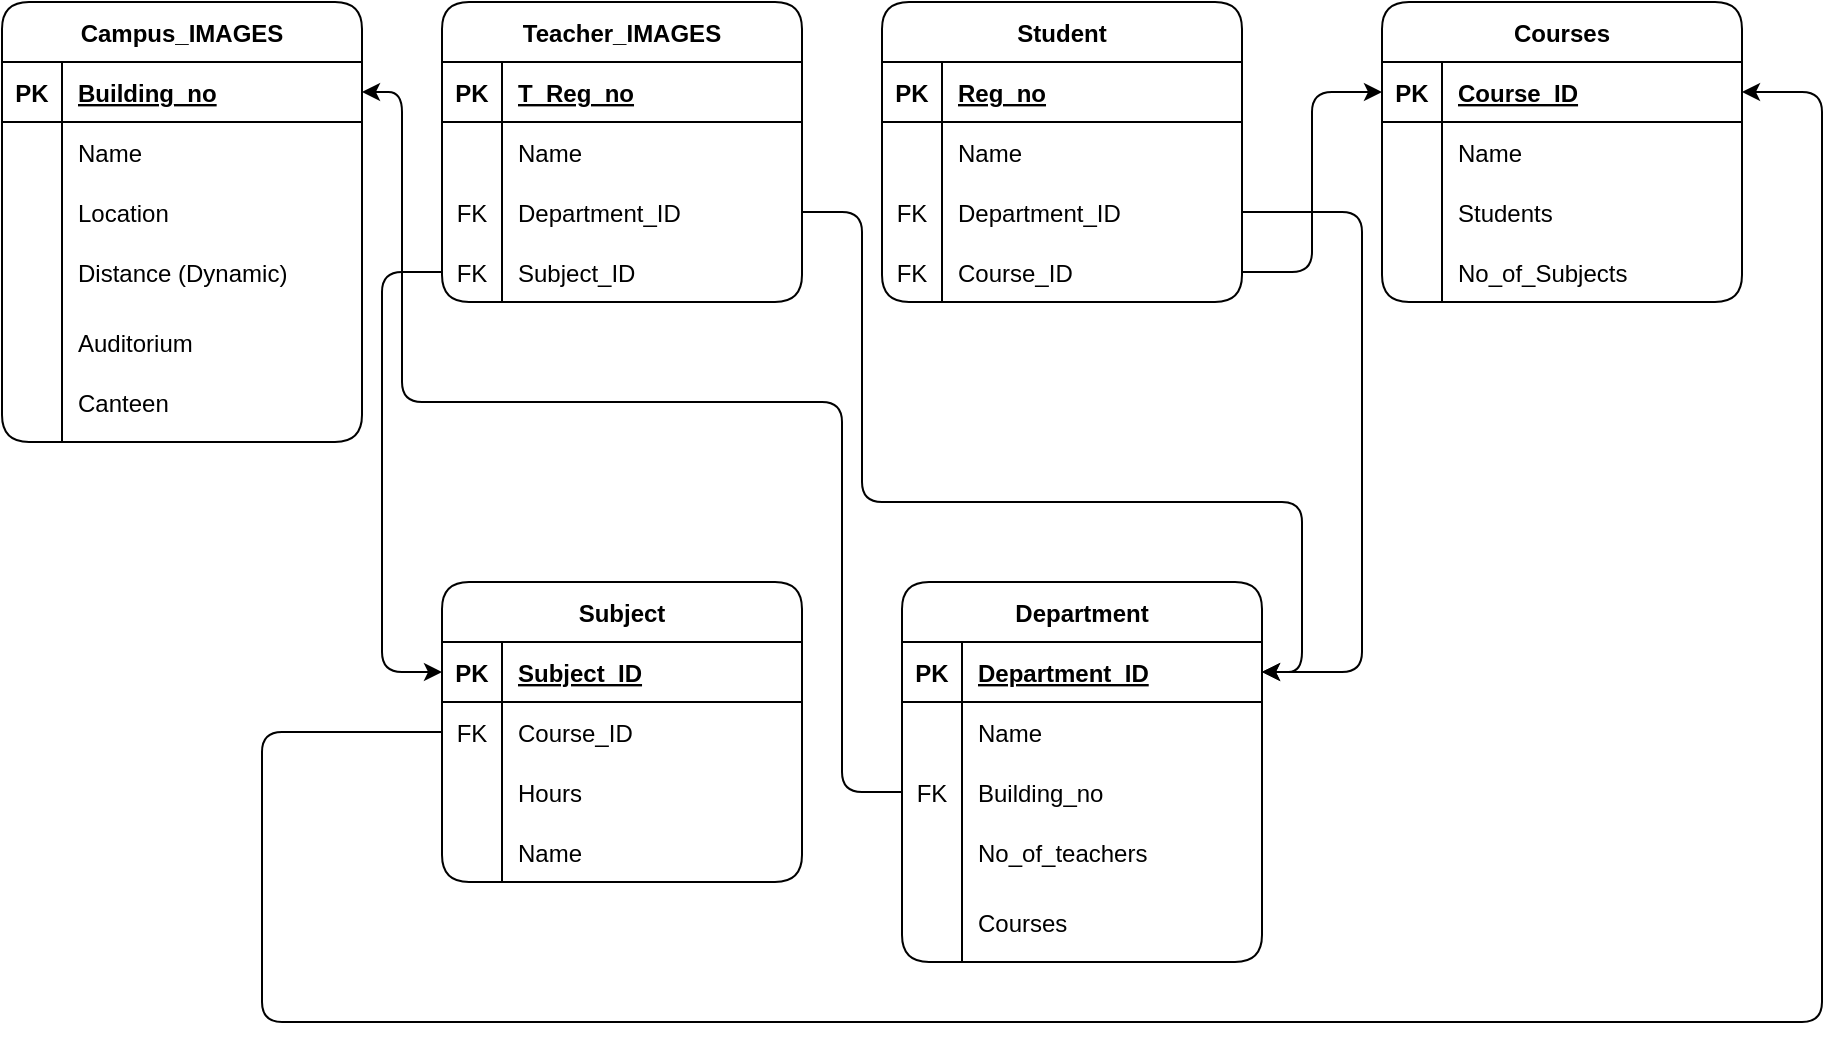 <mxfile version="20.5.1" type="device"><diagram id="btnAkIeC4mOUEO0f0Gwb" name="Page-1"><mxGraphModel dx="1632" dy="379" grid="1" gridSize="10" guides="1" tooltips="1" connect="1" arrows="1" fold="1" page="1" pageScale="1" pageWidth="850" pageHeight="1100" math="0" shadow="0"><root><mxCell id="0"/><mxCell id="1" parent="0"/><mxCell id="nYxu-AlwzIUqRoUJfUhp-1" value="Campus_IMAGES" style="shape=table;startSize=30;container=1;collapsible=1;childLayout=tableLayout;fixedRows=1;rowLines=0;fontStyle=1;align=center;resizeLast=1;rounded=1;" parent="1" vertex="1"><mxGeometry x="-810" y="30" width="180" height="220" as="geometry"><mxRectangle x="-810" y="30" width="80" height="30" as="alternateBounds"/></mxGeometry></mxCell><mxCell id="nYxu-AlwzIUqRoUJfUhp-2" value="" style="shape=tableRow;horizontal=0;startSize=0;swimlaneHead=0;swimlaneBody=0;fillColor=none;collapsible=0;dropTarget=0;points=[[0,0.5],[1,0.5]];portConstraint=eastwest;top=0;left=0;right=0;bottom=1;rounded=1;" parent="nYxu-AlwzIUqRoUJfUhp-1" vertex="1"><mxGeometry y="30" width="180" height="30" as="geometry"/></mxCell><mxCell id="nYxu-AlwzIUqRoUJfUhp-3" value="PK" style="shape=partialRectangle;connectable=0;fillColor=none;top=0;left=0;bottom=0;right=0;fontStyle=1;overflow=hidden;rounded=1;" parent="nYxu-AlwzIUqRoUJfUhp-2" vertex="1"><mxGeometry width="30" height="30" as="geometry"><mxRectangle width="30" height="30" as="alternateBounds"/></mxGeometry></mxCell><mxCell id="nYxu-AlwzIUqRoUJfUhp-4" value="Building_no" style="shape=partialRectangle;connectable=0;fillColor=none;top=0;left=0;bottom=0;right=0;align=left;spacingLeft=6;fontStyle=5;overflow=hidden;rounded=1;" parent="nYxu-AlwzIUqRoUJfUhp-2" vertex="1"><mxGeometry x="30" width="150" height="30" as="geometry"><mxRectangle width="150" height="30" as="alternateBounds"/></mxGeometry></mxCell><mxCell id="nYxu-AlwzIUqRoUJfUhp-5" value="" style="shape=tableRow;horizontal=0;startSize=0;swimlaneHead=0;swimlaneBody=0;fillColor=none;collapsible=0;dropTarget=0;points=[[0,0.5],[1,0.5]];portConstraint=eastwest;top=0;left=0;right=0;bottom=0;rounded=1;" parent="nYxu-AlwzIUqRoUJfUhp-1" vertex="1"><mxGeometry y="60" width="180" height="30" as="geometry"/></mxCell><mxCell id="nYxu-AlwzIUqRoUJfUhp-6" value="" style="shape=partialRectangle;connectable=0;fillColor=none;top=0;left=0;bottom=0;right=0;editable=1;overflow=hidden;rounded=1;" parent="nYxu-AlwzIUqRoUJfUhp-5" vertex="1"><mxGeometry width="30" height="30" as="geometry"><mxRectangle width="30" height="30" as="alternateBounds"/></mxGeometry></mxCell><mxCell id="nYxu-AlwzIUqRoUJfUhp-7" value="Name" style="shape=partialRectangle;connectable=0;fillColor=none;top=0;left=0;bottom=0;right=0;align=left;spacingLeft=6;overflow=hidden;rounded=1;" parent="nYxu-AlwzIUqRoUJfUhp-5" vertex="1"><mxGeometry x="30" width="150" height="30" as="geometry"><mxRectangle width="150" height="30" as="alternateBounds"/></mxGeometry></mxCell><mxCell id="nYxu-AlwzIUqRoUJfUhp-8" value="" style="shape=tableRow;horizontal=0;startSize=0;swimlaneHead=0;swimlaneBody=0;fillColor=none;collapsible=0;dropTarget=0;points=[[0,0.5],[1,0.5]];portConstraint=eastwest;top=0;left=0;right=0;bottom=0;rounded=1;" parent="nYxu-AlwzIUqRoUJfUhp-1" vertex="1"><mxGeometry y="90" width="180" height="30" as="geometry"/></mxCell><mxCell id="nYxu-AlwzIUqRoUJfUhp-9" value="" style="shape=partialRectangle;connectable=0;fillColor=none;top=0;left=0;bottom=0;right=0;editable=1;overflow=hidden;rounded=1;" parent="nYxu-AlwzIUqRoUJfUhp-8" vertex="1"><mxGeometry width="30" height="30" as="geometry"><mxRectangle width="30" height="30" as="alternateBounds"/></mxGeometry></mxCell><mxCell id="nYxu-AlwzIUqRoUJfUhp-10" value="Location" style="shape=partialRectangle;connectable=0;fillColor=none;top=0;left=0;bottom=0;right=0;align=left;spacingLeft=6;overflow=hidden;rounded=1;" parent="nYxu-AlwzIUqRoUJfUhp-8" vertex="1"><mxGeometry x="30" width="150" height="30" as="geometry"><mxRectangle width="150" height="30" as="alternateBounds"/></mxGeometry></mxCell><mxCell id="nYxu-AlwzIUqRoUJfUhp-11" value="" style="shape=tableRow;horizontal=0;startSize=0;swimlaneHead=0;swimlaneBody=0;fillColor=none;collapsible=0;dropTarget=0;points=[[0,0.5],[1,0.5]];portConstraint=eastwest;top=0;left=0;right=0;bottom=0;rounded=1;" parent="nYxu-AlwzIUqRoUJfUhp-1" vertex="1"><mxGeometry y="120" width="180" height="30" as="geometry"/></mxCell><mxCell id="nYxu-AlwzIUqRoUJfUhp-12" value="" style="shape=partialRectangle;connectable=0;fillColor=none;top=0;left=0;bottom=0;right=0;editable=1;overflow=hidden;rounded=1;" parent="nYxu-AlwzIUqRoUJfUhp-11" vertex="1"><mxGeometry width="30" height="30" as="geometry"><mxRectangle width="30" height="30" as="alternateBounds"/></mxGeometry></mxCell><mxCell id="nYxu-AlwzIUqRoUJfUhp-13" value="Distance (Dynamic)" style="shape=partialRectangle;connectable=0;fillColor=none;top=0;left=0;bottom=0;right=0;align=left;spacingLeft=6;overflow=hidden;rounded=1;" parent="nYxu-AlwzIUqRoUJfUhp-11" vertex="1"><mxGeometry x="30" width="150" height="30" as="geometry"><mxRectangle width="150" height="30" as="alternateBounds"/></mxGeometry></mxCell><mxCell id="nYxu-AlwzIUqRoUJfUhp-14" value="Teacher_IMAGES" style="shape=table;startSize=30;container=1;collapsible=1;childLayout=tableLayout;fixedRows=1;rowLines=0;fontStyle=1;align=center;resizeLast=1;rounded=1;" parent="1" vertex="1"><mxGeometry x="-590" y="30" width="180" height="150" as="geometry"/></mxCell><mxCell id="nYxu-AlwzIUqRoUJfUhp-15" value="" style="shape=tableRow;horizontal=0;startSize=0;swimlaneHead=0;swimlaneBody=0;fillColor=none;collapsible=0;dropTarget=0;points=[[0,0.5],[1,0.5]];portConstraint=eastwest;top=0;left=0;right=0;bottom=1;rounded=1;" parent="nYxu-AlwzIUqRoUJfUhp-14" vertex="1"><mxGeometry y="30" width="180" height="30" as="geometry"/></mxCell><mxCell id="nYxu-AlwzIUqRoUJfUhp-16" value="PK" style="shape=partialRectangle;connectable=0;fillColor=none;top=0;left=0;bottom=0;right=0;fontStyle=1;overflow=hidden;rounded=1;" parent="nYxu-AlwzIUqRoUJfUhp-15" vertex="1"><mxGeometry width="30" height="30" as="geometry"><mxRectangle width="30" height="30" as="alternateBounds"/></mxGeometry></mxCell><mxCell id="nYxu-AlwzIUqRoUJfUhp-17" value="T_Reg_no" style="shape=partialRectangle;connectable=0;fillColor=none;top=0;left=0;bottom=0;right=0;align=left;spacingLeft=6;fontStyle=5;overflow=hidden;rounded=1;" parent="nYxu-AlwzIUqRoUJfUhp-15" vertex="1"><mxGeometry x="30" width="150" height="30" as="geometry"><mxRectangle width="150" height="30" as="alternateBounds"/></mxGeometry></mxCell><mxCell id="nYxu-AlwzIUqRoUJfUhp-18" value="" style="shape=tableRow;horizontal=0;startSize=0;swimlaneHead=0;swimlaneBody=0;fillColor=none;collapsible=0;dropTarget=0;points=[[0,0.5],[1,0.5]];portConstraint=eastwest;top=0;left=0;right=0;bottom=0;rounded=1;" parent="nYxu-AlwzIUqRoUJfUhp-14" vertex="1"><mxGeometry y="60" width="180" height="30" as="geometry"/></mxCell><mxCell id="nYxu-AlwzIUqRoUJfUhp-19" value="" style="shape=partialRectangle;connectable=0;fillColor=none;top=0;left=0;bottom=0;right=0;editable=1;overflow=hidden;rounded=1;" parent="nYxu-AlwzIUqRoUJfUhp-18" vertex="1"><mxGeometry width="30" height="30" as="geometry"><mxRectangle width="30" height="30" as="alternateBounds"/></mxGeometry></mxCell><mxCell id="nYxu-AlwzIUqRoUJfUhp-20" value="Name" style="shape=partialRectangle;connectable=0;fillColor=none;top=0;left=0;bottom=0;right=0;align=left;spacingLeft=6;overflow=hidden;rounded=1;" parent="nYxu-AlwzIUqRoUJfUhp-18" vertex="1"><mxGeometry x="30" width="150" height="30" as="geometry"><mxRectangle width="150" height="30" as="alternateBounds"/></mxGeometry></mxCell><mxCell id="nYxu-AlwzIUqRoUJfUhp-21" value="" style="shape=tableRow;horizontal=0;startSize=0;swimlaneHead=0;swimlaneBody=0;fillColor=none;collapsible=0;dropTarget=0;points=[[0,0.5],[1,0.5]];portConstraint=eastwest;top=0;left=0;right=0;bottom=0;rounded=1;" parent="nYxu-AlwzIUqRoUJfUhp-14" vertex="1"><mxGeometry y="90" width="180" height="30" as="geometry"/></mxCell><mxCell id="nYxu-AlwzIUqRoUJfUhp-22" value="FK" style="shape=partialRectangle;connectable=0;fillColor=none;top=0;left=0;bottom=0;right=0;editable=1;overflow=hidden;rounded=1;" parent="nYxu-AlwzIUqRoUJfUhp-21" vertex="1"><mxGeometry width="30" height="30" as="geometry"><mxRectangle width="30" height="30" as="alternateBounds"/></mxGeometry></mxCell><mxCell id="nYxu-AlwzIUqRoUJfUhp-23" value="Department_ID" style="shape=partialRectangle;connectable=0;fillColor=none;top=0;left=0;bottom=0;right=0;align=left;spacingLeft=6;overflow=hidden;rounded=1;" parent="nYxu-AlwzIUqRoUJfUhp-21" vertex="1"><mxGeometry x="30" width="150" height="30" as="geometry"><mxRectangle width="150" height="30" as="alternateBounds"/></mxGeometry></mxCell><mxCell id="nYxu-AlwzIUqRoUJfUhp-24" value="" style="shape=tableRow;horizontal=0;startSize=0;swimlaneHead=0;swimlaneBody=0;fillColor=none;collapsible=0;dropTarget=0;points=[[0,0.5],[1,0.5]];portConstraint=eastwest;top=0;left=0;right=0;bottom=0;rounded=1;" parent="nYxu-AlwzIUqRoUJfUhp-14" vertex="1"><mxGeometry y="120" width="180" height="30" as="geometry"/></mxCell><mxCell id="nYxu-AlwzIUqRoUJfUhp-25" value="FK" style="shape=partialRectangle;connectable=0;fillColor=none;top=0;left=0;bottom=0;right=0;editable=1;overflow=hidden;rounded=1;" parent="nYxu-AlwzIUqRoUJfUhp-24" vertex="1"><mxGeometry width="30" height="30" as="geometry"><mxRectangle width="30" height="30" as="alternateBounds"/></mxGeometry></mxCell><mxCell id="nYxu-AlwzIUqRoUJfUhp-26" value="Subject_ID" style="shape=partialRectangle;connectable=0;fillColor=none;top=0;left=0;bottom=0;right=0;align=left;spacingLeft=6;overflow=hidden;rounded=1;" parent="nYxu-AlwzIUqRoUJfUhp-24" vertex="1"><mxGeometry x="30" width="150" height="30" as="geometry"><mxRectangle width="150" height="30" as="alternateBounds"/></mxGeometry></mxCell><mxCell id="nYxu-AlwzIUqRoUJfUhp-27" value="Student" style="shape=table;startSize=30;container=1;collapsible=1;childLayout=tableLayout;fixedRows=1;rowLines=0;fontStyle=1;align=center;resizeLast=1;rounded=1;" parent="1" vertex="1"><mxGeometry x="-370" y="30" width="180" height="150" as="geometry"/></mxCell><mxCell id="nYxu-AlwzIUqRoUJfUhp-28" value="" style="shape=tableRow;horizontal=0;startSize=0;swimlaneHead=0;swimlaneBody=0;fillColor=none;collapsible=0;dropTarget=0;points=[[0,0.5],[1,0.5]];portConstraint=eastwest;top=0;left=0;right=0;bottom=1;rounded=1;" parent="nYxu-AlwzIUqRoUJfUhp-27" vertex="1"><mxGeometry y="30" width="180" height="30" as="geometry"/></mxCell><mxCell id="nYxu-AlwzIUqRoUJfUhp-29" value="PK" style="shape=partialRectangle;connectable=0;fillColor=none;top=0;left=0;bottom=0;right=0;fontStyle=1;overflow=hidden;rounded=1;" parent="nYxu-AlwzIUqRoUJfUhp-28" vertex="1"><mxGeometry width="30" height="30" as="geometry"><mxRectangle width="30" height="30" as="alternateBounds"/></mxGeometry></mxCell><mxCell id="nYxu-AlwzIUqRoUJfUhp-30" value="Reg_no" style="shape=partialRectangle;connectable=0;fillColor=none;top=0;left=0;bottom=0;right=0;align=left;spacingLeft=6;fontStyle=5;overflow=hidden;rounded=1;" parent="nYxu-AlwzIUqRoUJfUhp-28" vertex="1"><mxGeometry x="30" width="150" height="30" as="geometry"><mxRectangle width="150" height="30" as="alternateBounds"/></mxGeometry></mxCell><mxCell id="nYxu-AlwzIUqRoUJfUhp-31" value="" style="shape=tableRow;horizontal=0;startSize=0;swimlaneHead=0;swimlaneBody=0;fillColor=none;collapsible=0;dropTarget=0;points=[[0,0.5],[1,0.5]];portConstraint=eastwest;top=0;left=0;right=0;bottom=0;rounded=1;" parent="nYxu-AlwzIUqRoUJfUhp-27" vertex="1"><mxGeometry y="60" width="180" height="30" as="geometry"/></mxCell><mxCell id="nYxu-AlwzIUqRoUJfUhp-32" value="" style="shape=partialRectangle;connectable=0;fillColor=none;top=0;left=0;bottom=0;right=0;editable=1;overflow=hidden;rounded=1;" parent="nYxu-AlwzIUqRoUJfUhp-31" vertex="1"><mxGeometry width="30" height="30" as="geometry"><mxRectangle width="30" height="30" as="alternateBounds"/></mxGeometry></mxCell><mxCell id="nYxu-AlwzIUqRoUJfUhp-33" value="Name" style="shape=partialRectangle;connectable=0;fillColor=none;top=0;left=0;bottom=0;right=0;align=left;spacingLeft=6;overflow=hidden;rounded=1;" parent="nYxu-AlwzIUqRoUJfUhp-31" vertex="1"><mxGeometry x="30" width="150" height="30" as="geometry"><mxRectangle width="150" height="30" as="alternateBounds"/></mxGeometry></mxCell><mxCell id="nYxu-AlwzIUqRoUJfUhp-34" value="" style="shape=tableRow;horizontal=0;startSize=0;swimlaneHead=0;swimlaneBody=0;fillColor=none;collapsible=0;dropTarget=0;points=[[0,0.5],[1,0.5]];portConstraint=eastwest;top=0;left=0;right=0;bottom=0;rounded=1;" parent="nYxu-AlwzIUqRoUJfUhp-27" vertex="1"><mxGeometry y="90" width="180" height="30" as="geometry"/></mxCell><mxCell id="nYxu-AlwzIUqRoUJfUhp-35" value="FK" style="shape=partialRectangle;connectable=0;fillColor=none;top=0;left=0;bottom=0;right=0;editable=1;overflow=hidden;rounded=1;" parent="nYxu-AlwzIUqRoUJfUhp-34" vertex="1"><mxGeometry width="30" height="30" as="geometry"><mxRectangle width="30" height="30" as="alternateBounds"/></mxGeometry></mxCell><mxCell id="nYxu-AlwzIUqRoUJfUhp-36" value="Department_ID" style="shape=partialRectangle;connectable=0;fillColor=none;top=0;left=0;bottom=0;right=0;align=left;spacingLeft=6;overflow=hidden;rounded=1;" parent="nYxu-AlwzIUqRoUJfUhp-34" vertex="1"><mxGeometry x="30" width="150" height="30" as="geometry"><mxRectangle width="150" height="30" as="alternateBounds"/></mxGeometry></mxCell><mxCell id="nYxu-AlwzIUqRoUJfUhp-37" value="" style="shape=tableRow;horizontal=0;startSize=0;swimlaneHead=0;swimlaneBody=0;fillColor=none;collapsible=0;dropTarget=0;points=[[0,0.5],[1,0.5]];portConstraint=eastwest;top=0;left=0;right=0;bottom=0;rounded=1;" parent="nYxu-AlwzIUqRoUJfUhp-27" vertex="1"><mxGeometry y="120" width="180" height="30" as="geometry"/></mxCell><mxCell id="nYxu-AlwzIUqRoUJfUhp-38" value="FK" style="shape=partialRectangle;connectable=0;fillColor=none;top=0;left=0;bottom=0;right=0;editable=1;overflow=hidden;rounded=1;" parent="nYxu-AlwzIUqRoUJfUhp-37" vertex="1"><mxGeometry width="30" height="30" as="geometry"><mxRectangle width="30" height="30" as="alternateBounds"/></mxGeometry></mxCell><mxCell id="nYxu-AlwzIUqRoUJfUhp-39" value="Course_ID" style="shape=partialRectangle;connectable=0;fillColor=none;top=0;left=0;bottom=0;right=0;align=left;spacingLeft=6;overflow=hidden;rounded=1;" parent="nYxu-AlwzIUqRoUJfUhp-37" vertex="1"><mxGeometry x="30" width="150" height="30" as="geometry"><mxRectangle width="150" height="30" as="alternateBounds"/></mxGeometry></mxCell><mxCell id="nYxu-AlwzIUqRoUJfUhp-40" value="Auditorium" style="shape=partialRectangle;connectable=0;fillColor=none;top=0;left=0;bottom=0;right=0;align=left;spacingLeft=6;overflow=hidden;rounded=1;" parent="1" vertex="1"><mxGeometry x="-780" y="180" width="150" height="40" as="geometry"><mxRectangle width="150" height="30" as="alternateBounds"/></mxGeometry></mxCell><mxCell id="nYxu-AlwzIUqRoUJfUhp-41" value="" style="line;strokeWidth=1;direction=south;html=1;rounded=1;" parent="1" vertex="1"><mxGeometry x="-790" y="180" width="20" height="40" as="geometry"/></mxCell><mxCell id="nYxu-AlwzIUqRoUJfUhp-42" value="Department" style="shape=table;startSize=30;container=1;collapsible=1;childLayout=tableLayout;fixedRows=1;rowLines=0;fontStyle=1;align=center;resizeLast=1;rounded=1;" parent="1" vertex="1"><mxGeometry x="-360" y="320" width="180" height="190" as="geometry"/></mxCell><mxCell id="nYxu-AlwzIUqRoUJfUhp-43" value="" style="shape=tableRow;horizontal=0;startSize=0;swimlaneHead=0;swimlaneBody=0;fillColor=none;collapsible=0;dropTarget=0;points=[[0,0.5],[1,0.5]];portConstraint=eastwest;top=0;left=0;right=0;bottom=1;rounded=1;" parent="nYxu-AlwzIUqRoUJfUhp-42" vertex="1"><mxGeometry y="30" width="180" height="30" as="geometry"/></mxCell><mxCell id="nYxu-AlwzIUqRoUJfUhp-44" value="PK" style="shape=partialRectangle;connectable=0;fillColor=none;top=0;left=0;bottom=0;right=0;fontStyle=1;overflow=hidden;rounded=1;" parent="nYxu-AlwzIUqRoUJfUhp-43" vertex="1"><mxGeometry width="30" height="30" as="geometry"><mxRectangle width="30" height="30" as="alternateBounds"/></mxGeometry></mxCell><mxCell id="nYxu-AlwzIUqRoUJfUhp-45" value="Department_ID" style="shape=partialRectangle;connectable=0;fillColor=none;top=0;left=0;bottom=0;right=0;align=left;spacingLeft=6;fontStyle=5;overflow=hidden;rounded=1;" parent="nYxu-AlwzIUqRoUJfUhp-43" vertex="1"><mxGeometry x="30" width="150" height="30" as="geometry"><mxRectangle width="150" height="30" as="alternateBounds"/></mxGeometry></mxCell><mxCell id="nYxu-AlwzIUqRoUJfUhp-46" value="" style="shape=tableRow;horizontal=0;startSize=0;swimlaneHead=0;swimlaneBody=0;fillColor=none;collapsible=0;dropTarget=0;points=[[0,0.5],[1,0.5]];portConstraint=eastwest;top=0;left=0;right=0;bottom=0;rounded=1;" parent="nYxu-AlwzIUqRoUJfUhp-42" vertex="1"><mxGeometry y="60" width="180" height="30" as="geometry"/></mxCell><mxCell id="nYxu-AlwzIUqRoUJfUhp-47" value="" style="shape=partialRectangle;connectable=0;fillColor=none;top=0;left=0;bottom=0;right=0;editable=1;overflow=hidden;rounded=1;" parent="nYxu-AlwzIUqRoUJfUhp-46" vertex="1"><mxGeometry width="30" height="30" as="geometry"><mxRectangle width="30" height="30" as="alternateBounds"/></mxGeometry></mxCell><mxCell id="nYxu-AlwzIUqRoUJfUhp-48" value="Name" style="shape=partialRectangle;connectable=0;fillColor=none;top=0;left=0;bottom=0;right=0;align=left;spacingLeft=6;overflow=hidden;rounded=1;" parent="nYxu-AlwzIUqRoUJfUhp-46" vertex="1"><mxGeometry x="30" width="150" height="30" as="geometry"><mxRectangle width="150" height="30" as="alternateBounds"/></mxGeometry></mxCell><mxCell id="nYxu-AlwzIUqRoUJfUhp-49" value="" style="shape=tableRow;horizontal=0;startSize=0;swimlaneHead=0;swimlaneBody=0;fillColor=none;collapsible=0;dropTarget=0;points=[[0,0.5],[1,0.5]];portConstraint=eastwest;top=0;left=0;right=0;bottom=0;rounded=1;" parent="nYxu-AlwzIUqRoUJfUhp-42" vertex="1"><mxGeometry y="90" width="180" height="30" as="geometry"/></mxCell><mxCell id="nYxu-AlwzIUqRoUJfUhp-50" value="FK" style="shape=partialRectangle;connectable=0;fillColor=none;top=0;left=0;bottom=0;right=0;editable=1;overflow=hidden;rounded=1;" parent="nYxu-AlwzIUqRoUJfUhp-49" vertex="1"><mxGeometry width="30" height="30" as="geometry"><mxRectangle width="30" height="30" as="alternateBounds"/></mxGeometry></mxCell><mxCell id="nYxu-AlwzIUqRoUJfUhp-51" value="Building_no" style="shape=partialRectangle;connectable=0;fillColor=none;top=0;left=0;bottom=0;right=0;align=left;spacingLeft=6;overflow=hidden;rounded=1;" parent="nYxu-AlwzIUqRoUJfUhp-49" vertex="1"><mxGeometry x="30" width="150" height="30" as="geometry"><mxRectangle width="150" height="30" as="alternateBounds"/></mxGeometry></mxCell><mxCell id="nYxu-AlwzIUqRoUJfUhp-52" value="" style="shape=tableRow;horizontal=0;startSize=0;swimlaneHead=0;swimlaneBody=0;fillColor=none;collapsible=0;dropTarget=0;points=[[0,0.5],[1,0.5]];portConstraint=eastwest;top=0;left=0;right=0;bottom=0;rounded=1;" parent="nYxu-AlwzIUqRoUJfUhp-42" vertex="1"><mxGeometry y="120" width="180" height="30" as="geometry"/></mxCell><mxCell id="nYxu-AlwzIUqRoUJfUhp-53" value="" style="shape=partialRectangle;connectable=0;fillColor=none;top=0;left=0;bottom=0;right=0;editable=1;overflow=hidden;rounded=1;" parent="nYxu-AlwzIUqRoUJfUhp-52" vertex="1"><mxGeometry width="30" height="30" as="geometry"><mxRectangle width="30" height="30" as="alternateBounds"/></mxGeometry></mxCell><mxCell id="nYxu-AlwzIUqRoUJfUhp-54" value="No_of_teachers" style="shape=partialRectangle;connectable=0;fillColor=none;top=0;left=0;bottom=0;right=0;align=left;spacingLeft=6;overflow=hidden;rounded=1;" parent="nYxu-AlwzIUqRoUJfUhp-52" vertex="1"><mxGeometry x="30" width="150" height="30" as="geometry"><mxRectangle width="150" height="30" as="alternateBounds"/></mxGeometry></mxCell><mxCell id="nYxu-AlwzIUqRoUJfUhp-55" value="Courses" style="shape=partialRectangle;connectable=0;fillColor=none;top=0;left=0;bottom=0;right=0;align=left;spacingLeft=6;overflow=hidden;rounded=1;" parent="1" vertex="1"><mxGeometry x="-330" y="470" width="150" height="40" as="geometry"><mxRectangle width="150" height="30" as="alternateBounds"/></mxGeometry></mxCell><mxCell id="nYxu-AlwzIUqRoUJfUhp-56" value="" style="line;strokeWidth=1;direction=south;html=1;rounded=1;" parent="1" vertex="1"><mxGeometry x="-340" y="470" width="20" height="40" as="geometry"/></mxCell><mxCell id="nYxu-AlwzIUqRoUJfUhp-57" value="Courses" style="shape=table;startSize=30;container=1;collapsible=1;childLayout=tableLayout;fixedRows=1;rowLines=0;fontStyle=1;align=center;resizeLast=1;rounded=1;" parent="1" vertex="1"><mxGeometry x="-120" y="30" width="180" height="150" as="geometry"/></mxCell><mxCell id="nYxu-AlwzIUqRoUJfUhp-58" value="" style="shape=tableRow;horizontal=0;startSize=0;swimlaneHead=0;swimlaneBody=0;fillColor=none;collapsible=0;dropTarget=0;points=[[0,0.5],[1,0.5]];portConstraint=eastwest;top=0;left=0;right=0;bottom=1;rounded=1;" parent="nYxu-AlwzIUqRoUJfUhp-57" vertex="1"><mxGeometry y="30" width="180" height="30" as="geometry"/></mxCell><mxCell id="nYxu-AlwzIUqRoUJfUhp-59" value="PK" style="shape=partialRectangle;connectable=0;fillColor=none;top=0;left=0;bottom=0;right=0;fontStyle=1;overflow=hidden;rounded=1;" parent="nYxu-AlwzIUqRoUJfUhp-58" vertex="1"><mxGeometry width="30" height="30" as="geometry"><mxRectangle width="30" height="30" as="alternateBounds"/></mxGeometry></mxCell><mxCell id="nYxu-AlwzIUqRoUJfUhp-60" value="Course_ID" style="shape=partialRectangle;connectable=0;fillColor=none;top=0;left=0;bottom=0;right=0;align=left;spacingLeft=6;fontStyle=5;overflow=hidden;rounded=1;" parent="nYxu-AlwzIUqRoUJfUhp-58" vertex="1"><mxGeometry x="30" width="150" height="30" as="geometry"><mxRectangle width="150" height="30" as="alternateBounds"/></mxGeometry></mxCell><mxCell id="nYxu-AlwzIUqRoUJfUhp-61" value="" style="shape=tableRow;horizontal=0;startSize=0;swimlaneHead=0;swimlaneBody=0;fillColor=none;collapsible=0;dropTarget=0;points=[[0,0.5],[1,0.5]];portConstraint=eastwest;top=0;left=0;right=0;bottom=0;rounded=1;" parent="nYxu-AlwzIUqRoUJfUhp-57" vertex="1"><mxGeometry y="60" width="180" height="30" as="geometry"/></mxCell><mxCell id="nYxu-AlwzIUqRoUJfUhp-62" value="" style="shape=partialRectangle;connectable=0;fillColor=none;top=0;left=0;bottom=0;right=0;editable=1;overflow=hidden;rounded=1;" parent="nYxu-AlwzIUqRoUJfUhp-61" vertex="1"><mxGeometry width="30" height="30" as="geometry"><mxRectangle width="30" height="30" as="alternateBounds"/></mxGeometry></mxCell><mxCell id="nYxu-AlwzIUqRoUJfUhp-63" value="Name" style="shape=partialRectangle;connectable=0;fillColor=none;top=0;left=0;bottom=0;right=0;align=left;spacingLeft=6;overflow=hidden;rounded=1;" parent="nYxu-AlwzIUqRoUJfUhp-61" vertex="1"><mxGeometry x="30" width="150" height="30" as="geometry"><mxRectangle width="150" height="30" as="alternateBounds"/></mxGeometry></mxCell><mxCell id="nYxu-AlwzIUqRoUJfUhp-64" value="" style="shape=tableRow;horizontal=0;startSize=0;swimlaneHead=0;swimlaneBody=0;fillColor=none;collapsible=0;dropTarget=0;points=[[0,0.5],[1,0.5]];portConstraint=eastwest;top=0;left=0;right=0;bottom=0;rounded=1;" parent="nYxu-AlwzIUqRoUJfUhp-57" vertex="1"><mxGeometry y="90" width="180" height="30" as="geometry"/></mxCell><mxCell id="nYxu-AlwzIUqRoUJfUhp-65" value="" style="shape=partialRectangle;connectable=0;fillColor=none;top=0;left=0;bottom=0;right=0;editable=1;overflow=hidden;rounded=1;" parent="nYxu-AlwzIUqRoUJfUhp-64" vertex="1"><mxGeometry width="30" height="30" as="geometry"><mxRectangle width="30" height="30" as="alternateBounds"/></mxGeometry></mxCell><mxCell id="nYxu-AlwzIUqRoUJfUhp-66" value="Students" style="shape=partialRectangle;connectable=0;fillColor=none;top=0;left=0;bottom=0;right=0;align=left;spacingLeft=6;overflow=hidden;rounded=1;" parent="nYxu-AlwzIUqRoUJfUhp-64" vertex="1"><mxGeometry x="30" width="150" height="30" as="geometry"><mxRectangle width="150" height="30" as="alternateBounds"/></mxGeometry></mxCell><mxCell id="nYxu-AlwzIUqRoUJfUhp-67" value="" style="shape=tableRow;horizontal=0;startSize=0;swimlaneHead=0;swimlaneBody=0;fillColor=none;collapsible=0;dropTarget=0;points=[[0,0.5],[1,0.5]];portConstraint=eastwest;top=0;left=0;right=0;bottom=0;rounded=1;" parent="nYxu-AlwzIUqRoUJfUhp-57" vertex="1"><mxGeometry y="120" width="180" height="30" as="geometry"/></mxCell><mxCell id="nYxu-AlwzIUqRoUJfUhp-68" value="" style="shape=partialRectangle;connectable=0;fillColor=none;top=0;left=0;bottom=0;right=0;editable=1;overflow=hidden;rounded=1;" parent="nYxu-AlwzIUqRoUJfUhp-67" vertex="1"><mxGeometry width="30" height="30" as="geometry"><mxRectangle width="30" height="30" as="alternateBounds"/></mxGeometry></mxCell><mxCell id="nYxu-AlwzIUqRoUJfUhp-69" value="No_of_Subjects" style="shape=partialRectangle;connectable=0;fillColor=none;top=0;left=0;bottom=0;right=0;align=left;spacingLeft=6;overflow=hidden;rounded=1;" parent="nYxu-AlwzIUqRoUJfUhp-67" vertex="1"><mxGeometry x="30" width="150" height="30" as="geometry"><mxRectangle width="150" height="30" as="alternateBounds"/></mxGeometry></mxCell><mxCell id="nYxu-AlwzIUqRoUJfUhp-70" value="Subject" style="shape=table;startSize=30;container=1;collapsible=1;childLayout=tableLayout;fixedRows=1;rowLines=0;fontStyle=1;align=center;resizeLast=1;rounded=1;" parent="1" vertex="1"><mxGeometry x="-590" y="320" width="180" height="150" as="geometry"/></mxCell><mxCell id="nYxu-AlwzIUqRoUJfUhp-71" value="" style="shape=tableRow;horizontal=0;startSize=0;swimlaneHead=0;swimlaneBody=0;fillColor=none;collapsible=0;dropTarget=0;points=[[0,0.5],[1,0.5]];portConstraint=eastwest;top=0;left=0;right=0;bottom=1;rounded=1;" parent="nYxu-AlwzIUqRoUJfUhp-70" vertex="1"><mxGeometry y="30" width="180" height="30" as="geometry"/></mxCell><mxCell id="nYxu-AlwzIUqRoUJfUhp-72" value="PK" style="shape=partialRectangle;connectable=0;fillColor=none;top=0;left=0;bottom=0;right=0;fontStyle=1;overflow=hidden;rounded=1;" parent="nYxu-AlwzIUqRoUJfUhp-71" vertex="1"><mxGeometry width="30" height="30" as="geometry"><mxRectangle width="30" height="30" as="alternateBounds"/></mxGeometry></mxCell><mxCell id="nYxu-AlwzIUqRoUJfUhp-73" value="Subject_ID" style="shape=partialRectangle;connectable=0;fillColor=none;top=0;left=0;bottom=0;right=0;align=left;spacingLeft=6;fontStyle=5;overflow=hidden;rounded=1;" parent="nYxu-AlwzIUqRoUJfUhp-71" vertex="1"><mxGeometry x="30" width="150" height="30" as="geometry"><mxRectangle width="150" height="30" as="alternateBounds"/></mxGeometry></mxCell><mxCell id="nYxu-AlwzIUqRoUJfUhp-74" value="" style="shape=tableRow;horizontal=0;startSize=0;swimlaneHead=0;swimlaneBody=0;fillColor=none;collapsible=0;dropTarget=0;points=[[0,0.5],[1,0.5]];portConstraint=eastwest;top=0;left=0;right=0;bottom=0;rounded=1;" parent="nYxu-AlwzIUqRoUJfUhp-70" vertex="1"><mxGeometry y="60" width="180" height="30" as="geometry"/></mxCell><mxCell id="nYxu-AlwzIUqRoUJfUhp-75" value="FK" style="shape=partialRectangle;connectable=0;fillColor=none;top=0;left=0;bottom=0;right=0;editable=1;overflow=hidden;rounded=1;" parent="nYxu-AlwzIUqRoUJfUhp-74" vertex="1"><mxGeometry width="30" height="30" as="geometry"><mxRectangle width="30" height="30" as="alternateBounds"/></mxGeometry></mxCell><mxCell id="nYxu-AlwzIUqRoUJfUhp-76" value="Course_ID" style="shape=partialRectangle;connectable=0;fillColor=none;top=0;left=0;bottom=0;right=0;align=left;spacingLeft=6;overflow=hidden;rounded=1;" parent="nYxu-AlwzIUqRoUJfUhp-74" vertex="1"><mxGeometry x="30" width="150" height="30" as="geometry"><mxRectangle width="150" height="30" as="alternateBounds"/></mxGeometry></mxCell><mxCell id="nYxu-AlwzIUqRoUJfUhp-77" value="" style="shape=tableRow;horizontal=0;startSize=0;swimlaneHead=0;swimlaneBody=0;fillColor=none;collapsible=0;dropTarget=0;points=[[0,0.5],[1,0.5]];portConstraint=eastwest;top=0;left=0;right=0;bottom=0;rounded=1;" parent="nYxu-AlwzIUqRoUJfUhp-70" vertex="1"><mxGeometry y="90" width="180" height="30" as="geometry"/></mxCell><mxCell id="nYxu-AlwzIUqRoUJfUhp-78" value="" style="shape=partialRectangle;connectable=0;fillColor=none;top=0;left=0;bottom=0;right=0;editable=1;overflow=hidden;rounded=1;" parent="nYxu-AlwzIUqRoUJfUhp-77" vertex="1"><mxGeometry width="30" height="30" as="geometry"><mxRectangle width="30" height="30" as="alternateBounds"/></mxGeometry></mxCell><mxCell id="nYxu-AlwzIUqRoUJfUhp-79" value="Hours" style="shape=partialRectangle;connectable=0;fillColor=none;top=0;left=0;bottom=0;right=0;align=left;spacingLeft=6;overflow=hidden;rounded=1;" parent="nYxu-AlwzIUqRoUJfUhp-77" vertex="1"><mxGeometry x="30" width="150" height="30" as="geometry"><mxRectangle width="150" height="30" as="alternateBounds"/></mxGeometry></mxCell><mxCell id="nYxu-AlwzIUqRoUJfUhp-80" value="" style="shape=tableRow;horizontal=0;startSize=0;swimlaneHead=0;swimlaneBody=0;fillColor=none;collapsible=0;dropTarget=0;points=[[0,0.5],[1,0.5]];portConstraint=eastwest;top=0;left=0;right=0;bottom=0;rounded=1;" parent="nYxu-AlwzIUqRoUJfUhp-70" vertex="1"><mxGeometry y="120" width="180" height="30" as="geometry"/></mxCell><mxCell id="nYxu-AlwzIUqRoUJfUhp-81" value="" style="shape=partialRectangle;connectable=0;fillColor=none;top=0;left=0;bottom=0;right=0;editable=1;overflow=hidden;rounded=1;" parent="nYxu-AlwzIUqRoUJfUhp-80" vertex="1"><mxGeometry width="30" height="30" as="geometry"><mxRectangle width="30" height="30" as="alternateBounds"/></mxGeometry></mxCell><mxCell id="nYxu-AlwzIUqRoUJfUhp-82" value="Name" style="shape=partialRectangle;connectable=0;fillColor=none;top=0;left=0;bottom=0;right=0;align=left;spacingLeft=6;overflow=hidden;rounded=1;" parent="nYxu-AlwzIUqRoUJfUhp-80" vertex="1"><mxGeometry x="30" width="150" height="30" as="geometry"><mxRectangle width="150" height="30" as="alternateBounds"/></mxGeometry></mxCell><mxCell id="nYxu-AlwzIUqRoUJfUhp-83" style="edgeStyle=orthogonalEdgeStyle;rounded=1;orthogonalLoop=1;jettySize=auto;html=1;entryX=1;entryY=0.5;entryDx=0;entryDy=0;" parent="1" source="nYxu-AlwzIUqRoUJfUhp-49" target="nYxu-AlwzIUqRoUJfUhp-2" edge="1"><mxGeometry relative="1" as="geometry"><Array as="points"><mxPoint x="-390" y="425"/><mxPoint x="-390" y="230"/><mxPoint x="-610" y="230"/><mxPoint x="-610" y="75"/></Array></mxGeometry></mxCell><mxCell id="nYxu-AlwzIUqRoUJfUhp-84" style="edgeStyle=orthogonalEdgeStyle;rounded=1;orthogonalLoop=1;jettySize=auto;html=1;exitX=1;exitY=0.5;exitDx=0;exitDy=0;entryX=1;entryY=0.5;entryDx=0;entryDy=0;" parent="1" source="nYxu-AlwzIUqRoUJfUhp-21" target="nYxu-AlwzIUqRoUJfUhp-43" edge="1"><mxGeometry relative="1" as="geometry"><Array as="points"><mxPoint x="-380" y="135"/><mxPoint x="-380" y="280"/><mxPoint x="-160" y="280"/><mxPoint x="-160" y="365"/></Array></mxGeometry></mxCell><mxCell id="nYxu-AlwzIUqRoUJfUhp-85" style="edgeStyle=orthogonalEdgeStyle;rounded=1;orthogonalLoop=1;jettySize=auto;html=1;exitX=0;exitY=0.5;exitDx=0;exitDy=0;entryX=0;entryY=0.5;entryDx=0;entryDy=0;" parent="1" source="nYxu-AlwzIUqRoUJfUhp-24" target="nYxu-AlwzIUqRoUJfUhp-71" edge="1"><mxGeometry relative="1" as="geometry"><Array as="points"><mxPoint x="-620" y="165"/><mxPoint x="-620" y="365"/></Array></mxGeometry></mxCell><mxCell id="nYxu-AlwzIUqRoUJfUhp-86" style="edgeStyle=orthogonalEdgeStyle;rounded=1;orthogonalLoop=1;jettySize=auto;html=1;exitX=1;exitY=0.5;exitDx=0;exitDy=0;entryX=1;entryY=0.5;entryDx=0;entryDy=0;" parent="1" source="nYxu-AlwzIUqRoUJfUhp-34" target="nYxu-AlwzIUqRoUJfUhp-43" edge="1"><mxGeometry relative="1" as="geometry"><Array as="points"><mxPoint x="-130" y="135"/><mxPoint x="-130" y="365"/></Array></mxGeometry></mxCell><mxCell id="nYxu-AlwzIUqRoUJfUhp-87" style="edgeStyle=orthogonalEdgeStyle;rounded=1;orthogonalLoop=1;jettySize=auto;html=1;exitX=1;exitY=0.5;exitDx=0;exitDy=0;entryX=0;entryY=0.5;entryDx=0;entryDy=0;" parent="1" source="nYxu-AlwzIUqRoUJfUhp-37" target="nYxu-AlwzIUqRoUJfUhp-58" edge="1"><mxGeometry relative="1" as="geometry"/></mxCell><mxCell id="nYxu-AlwzIUqRoUJfUhp-88" style="edgeStyle=orthogonalEdgeStyle;rounded=1;orthogonalLoop=1;jettySize=auto;html=1;exitX=0;exitY=0.5;exitDx=0;exitDy=0;entryX=1;entryY=0.5;entryDx=0;entryDy=0;" parent="1" source="nYxu-AlwzIUqRoUJfUhp-74" target="nYxu-AlwzIUqRoUJfUhp-58" edge="1"><mxGeometry relative="1" as="geometry"><Array as="points"><mxPoint x="-680" y="395"/><mxPoint x="-680" y="540"/><mxPoint x="100" y="540"/><mxPoint x="100" y="75"/></Array></mxGeometry></mxCell><mxCell id="nYxu-AlwzIUqRoUJfUhp-89" value="Canteen" style="shape=partialRectangle;connectable=0;fillColor=none;top=0;left=0;bottom=0;right=0;align=left;spacingLeft=6;overflow=hidden;rounded=1;" parent="1" vertex="1"><mxGeometry x="-780" y="210" width="150" height="40" as="geometry"><mxRectangle width="150" height="30" as="alternateBounds"/></mxGeometry></mxCell><mxCell id="nYxu-AlwzIUqRoUJfUhp-90" value="" style="line;strokeWidth=1;direction=south;html=1;rounded=1;" parent="1" vertex="1"><mxGeometry x="-790" y="210" width="20" height="40" as="geometry"/></mxCell></root></mxGraphModel></diagram></mxfile>